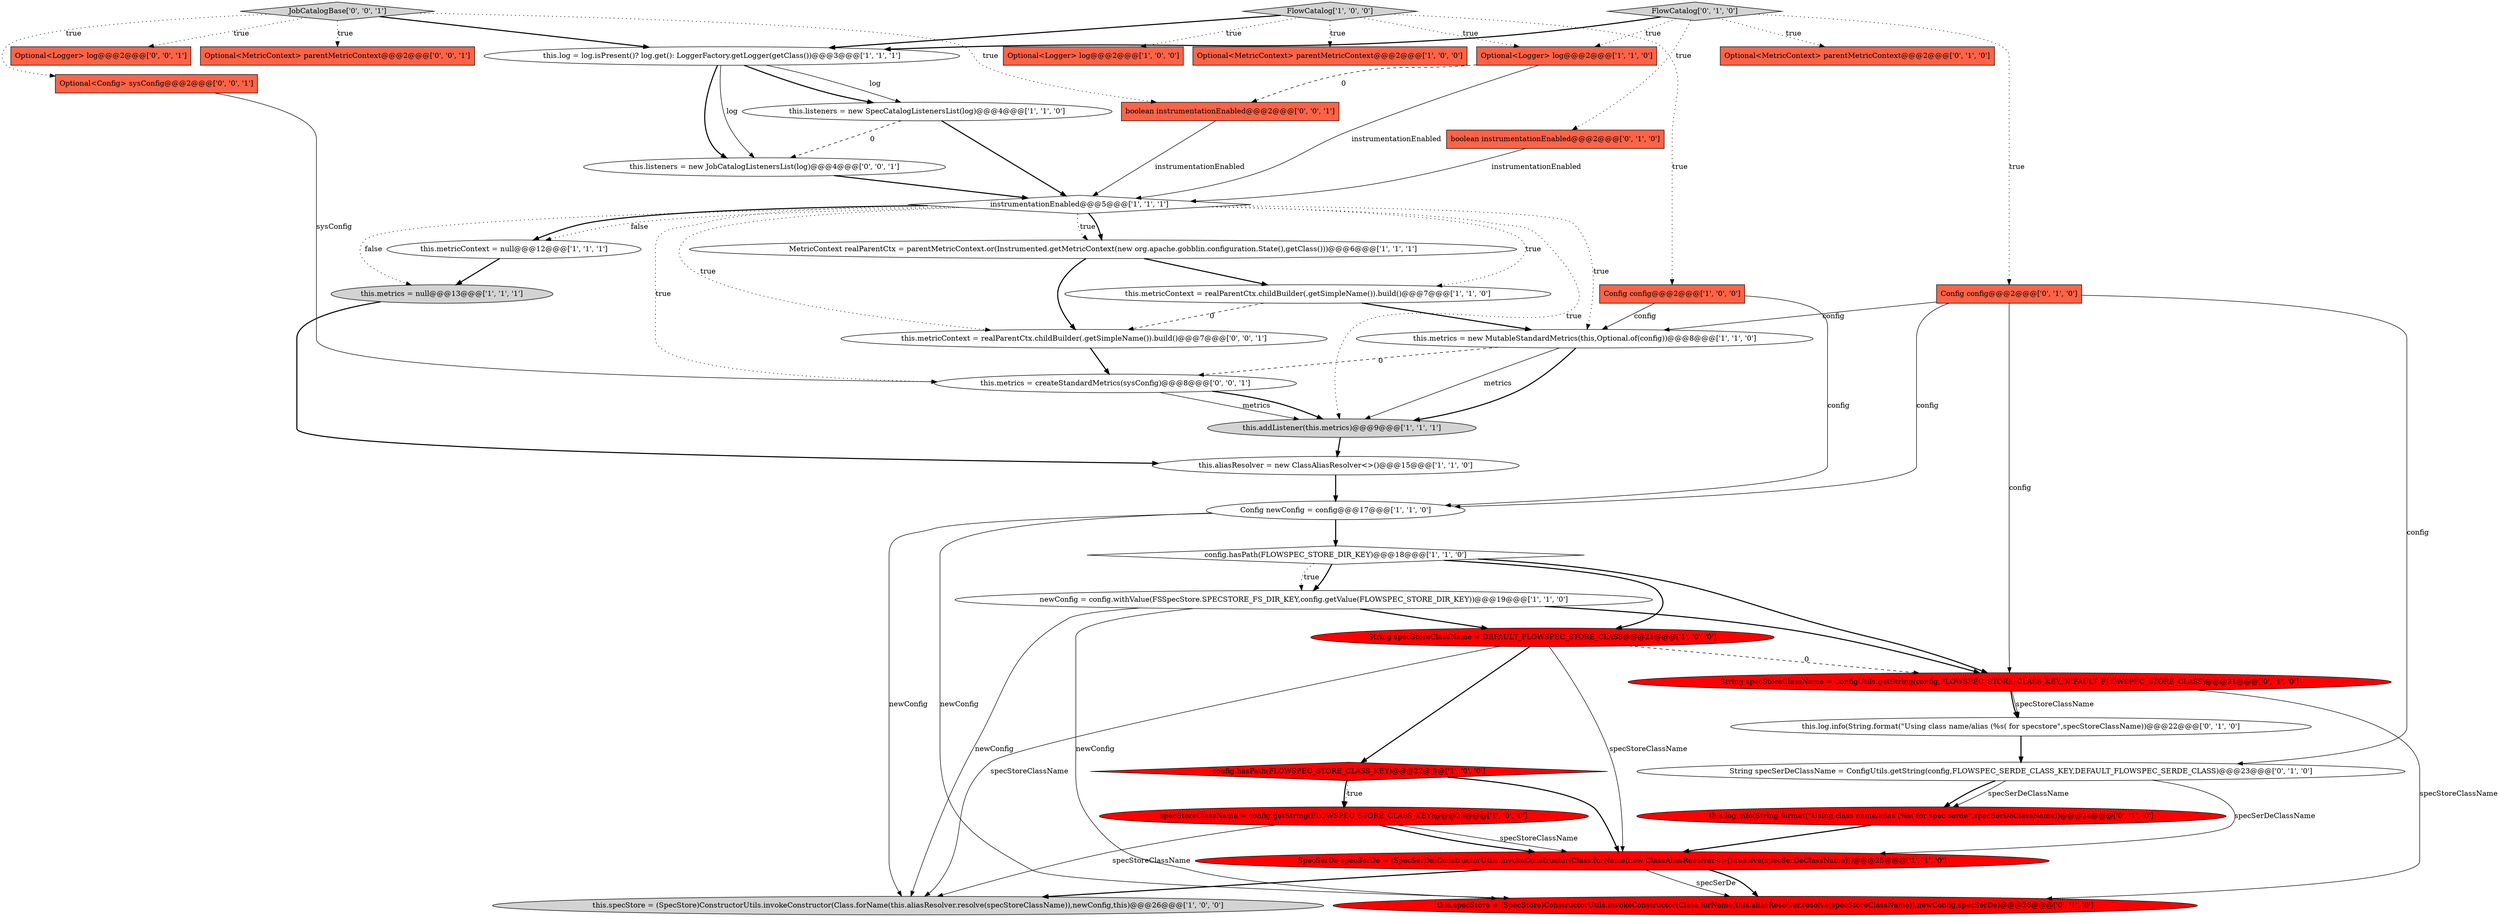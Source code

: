 digraph {
19 [style = filled, label = "this.aliasResolver = new ClassAliasResolver<>()@@@15@@@['1', '1', '0']", fillcolor = white, shape = ellipse image = "AAA0AAABBB1BBB"];
27 [style = filled, label = "this.specStore = (SpecStore)ConstructorUtils.invokeConstructor(Class.forName(this.aliasResolver.resolve(specStoreClassName)),newConfig,specSerDe)@@@26@@@['0', '1', '0']", fillcolor = red, shape = ellipse image = "AAA1AAABBB2BBB"];
3 [style = filled, label = "instrumentationEnabled@@@5@@@['1', '1', '1']", fillcolor = white, shape = diamond image = "AAA0AAABBB1BBB"];
12 [style = filled, label = "this.addListener(this.metrics)@@@9@@@['1', '1', '1']", fillcolor = lightgray, shape = ellipse image = "AAA0AAABBB1BBB"];
38 [style = filled, label = "boolean instrumentationEnabled@@@2@@@['0', '0', '1']", fillcolor = tomato, shape = box image = "AAA0AAABBB3BBB"];
10 [style = filled, label = "FlowCatalog['1', '0', '0']", fillcolor = lightgray, shape = diamond image = "AAA0AAABBB1BBB"];
28 [style = filled, label = "String specStoreClassName = ConfigUtils.getString(config,FLOWSPEC_STORE_CLASS_KEY,DEFAULT_FLOWSPEC_STORE_CLASS)@@@21@@@['0', '1', '0']", fillcolor = red, shape = ellipse image = "AAA1AAABBB2BBB"];
17 [style = filled, label = "Optional<Logger> log@@@2@@@['1', '0', '0']", fillcolor = tomato, shape = box image = "AAA0AAABBB1BBB"];
29 [style = filled, label = "String specSerDeClassName = ConfigUtils.getString(config,FLOWSPEC_SERDE_CLASS_KEY,DEFAULT_FLOWSPEC_SERDE_CLASS)@@@23@@@['0', '1', '0']", fillcolor = white, shape = ellipse image = "AAA0AAABBB2BBB"];
22 [style = filled, label = "this.log = log.isPresent()? log.get(): LoggerFactory.getLogger(getClass())@@@3@@@['1', '1', '1']", fillcolor = white, shape = ellipse image = "AAA0AAABBB1BBB"];
2 [style = filled, label = "Config newConfig = config@@@17@@@['1', '1', '0']", fillcolor = white, shape = ellipse image = "AAA0AAABBB1BBB"];
33 [style = filled, label = "JobCatalogBase['0', '0', '1']", fillcolor = lightgray, shape = diamond image = "AAA0AAABBB3BBB"];
36 [style = filled, label = "Optional<Logger> log@@@2@@@['0', '0', '1']", fillcolor = tomato, shape = box image = "AAA0AAABBB3BBB"];
9 [style = filled, label = "config.hasPath(FLOWSPEC_STORE_CLASS_KEY)@@@22@@@['1', '0', '0']", fillcolor = red, shape = diamond image = "AAA1AAABBB1BBB"];
11 [style = filled, label = "SpecSerDe specSerDe = (SpecSerDe)ConstructorUtils.invokeConstructor(Class.forName(new ClassAliasResolver<>().resolve(specSerDeClassName)))@@@25@@@['1', '1', '0']", fillcolor = red, shape = ellipse image = "AAA1AAABBB1BBB"];
5 [style = filled, label = "specStoreClassName = config.getString(FLOWSPEC_STORE_CLASS_KEY)@@@23@@@['1', '0', '0']", fillcolor = red, shape = ellipse image = "AAA1AAABBB1BBB"];
31 [style = filled, label = "FlowCatalog['0', '1', '0']", fillcolor = lightgray, shape = diamond image = "AAA0AAABBB2BBB"];
37 [style = filled, label = "Optional<MetricContext> parentMetricContext@@@2@@@['0', '0', '1']", fillcolor = tomato, shape = box image = "AAA0AAABBB3BBB"];
30 [style = filled, label = "this.log.info(String.format(\"Using class name/alias (%s( for spec serde\",specSerDeClassName))@@@24@@@['0', '1', '0']", fillcolor = red, shape = ellipse image = "AAA1AAABBB2BBB"];
35 [style = filled, label = "Optional<Config> sysConfig@@@2@@@['0', '0', '1']", fillcolor = tomato, shape = box image = "AAA0AAABBB3BBB"];
23 [style = filled, label = "Optional<MetricContext> parentMetricContext@@@2@@@['0', '1', '0']", fillcolor = tomato, shape = box image = "AAA0AAABBB2BBB"];
8 [style = filled, label = "newConfig = config.withValue(FSSpecStore.SPECSTORE_FS_DIR_KEY,config.getValue(FLOWSPEC_STORE_DIR_KEY))@@@19@@@['1', '1', '0']", fillcolor = white, shape = ellipse image = "AAA0AAABBB1BBB"];
14 [style = filled, label = "this.metricContext = null@@@12@@@['1', '1', '1']", fillcolor = white, shape = ellipse image = "AAA0AAABBB1BBB"];
20 [style = filled, label = "Optional<MetricContext> parentMetricContext@@@2@@@['1', '0', '0']", fillcolor = tomato, shape = box image = "AAA0AAABBB1BBB"];
26 [style = filled, label = "boolean instrumentationEnabled@@@2@@@['0', '1', '0']", fillcolor = tomato, shape = box image = "AAA0AAABBB2BBB"];
16 [style = filled, label = "this.metrics = new MutableStandardMetrics(this,Optional.of(config))@@@8@@@['1', '1', '0']", fillcolor = white, shape = ellipse image = "AAA0AAABBB1BBB"];
24 [style = filled, label = "this.log.info(String.format(\"Using class name/alias (%s( for specstore\",specStoreClassName))@@@22@@@['0', '1', '0']", fillcolor = white, shape = ellipse image = "AAA0AAABBB2BBB"];
25 [style = filled, label = "Config config@@@2@@@['0', '1', '0']", fillcolor = tomato, shape = box image = "AAA0AAABBB2BBB"];
34 [style = filled, label = "this.metrics = createStandardMetrics(sysConfig)@@@8@@@['0', '0', '1']", fillcolor = white, shape = ellipse image = "AAA0AAABBB3BBB"];
6 [style = filled, label = "this.listeners = new SpecCatalogListenersList(log)@@@4@@@['1', '1', '0']", fillcolor = white, shape = ellipse image = "AAA0AAABBB1BBB"];
1 [style = filled, label = "MetricContext realParentCtx = parentMetricContext.or(Instrumented.getMetricContext(new org.apache.gobblin.configuration.State(),getClass()))@@@6@@@['1', '1', '1']", fillcolor = white, shape = ellipse image = "AAA0AAABBB1BBB"];
13 [style = filled, label = "Config config@@@2@@@['1', '0', '0']", fillcolor = tomato, shape = box image = "AAA0AAABBB1BBB"];
4 [style = filled, label = "String specStoreClassName = DEFAULT_FLOWSPEC_STORE_CLASS@@@21@@@['1', '0', '0']", fillcolor = red, shape = ellipse image = "AAA1AAABBB1BBB"];
7 [style = filled, label = "config.hasPath(FLOWSPEC_STORE_DIR_KEY)@@@18@@@['1', '1', '0']", fillcolor = white, shape = diamond image = "AAA0AAABBB1BBB"];
0 [style = filled, label = "this.metrics = null@@@13@@@['1', '1', '1']", fillcolor = lightgray, shape = ellipse image = "AAA0AAABBB1BBB"];
21 [style = filled, label = "Optional<Logger> log@@@2@@@['1', '1', '0']", fillcolor = tomato, shape = box image = "AAA0AAABBB1BBB"];
32 [style = filled, label = "this.listeners = new JobCatalogListenersList(log)@@@4@@@['0', '0', '1']", fillcolor = white, shape = ellipse image = "AAA0AAABBB3BBB"];
15 [style = filled, label = "this.metricContext = realParentCtx.childBuilder(.getSimpleName()).build()@@@7@@@['1', '1', '0']", fillcolor = white, shape = ellipse image = "AAA0AAABBB1BBB"];
18 [style = filled, label = "this.specStore = (SpecStore)ConstructorUtils.invokeConstructor(Class.forName(this.aliasResolver.resolve(specStoreClassName)),newConfig,this)@@@26@@@['1', '0', '0']", fillcolor = lightgray, shape = ellipse image = "AAA0AAABBB1BBB"];
39 [style = filled, label = "this.metricContext = realParentCtx.childBuilder(.getSimpleName()).build()@@@7@@@['0', '0', '1']", fillcolor = white, shape = ellipse image = "AAA0AAABBB3BBB"];
4->18 [style = solid, label="specStoreClassName"];
6->3 [style = bold, label=""];
9->11 [style = bold, label=""];
29->30 [style = bold, label=""];
25->29 [style = solid, label="config"];
3->14 [style = dotted, label="false"];
7->8 [style = bold, label=""];
3->0 [style = dotted, label="false"];
3->34 [style = dotted, label="true"];
5->18 [style = solid, label="specStoreClassName"];
30->11 [style = bold, label=""];
31->21 [style = dotted, label="true"];
33->35 [style = dotted, label="true"];
10->20 [style = dotted, label="true"];
28->27 [style = solid, label="specStoreClassName"];
9->5 [style = bold, label=""];
8->4 [style = bold, label=""];
38->3 [style = solid, label="instrumentationEnabled"];
33->37 [style = dotted, label="true"];
32->3 [style = bold, label=""];
25->2 [style = solid, label="config"];
25->28 [style = solid, label="config"];
31->25 [style = dotted, label="true"];
8->28 [style = bold, label=""];
26->3 [style = solid, label="instrumentationEnabled"];
13->16 [style = solid, label="config"];
5->11 [style = solid, label="specStoreClassName"];
0->19 [style = bold, label=""];
39->34 [style = bold, label=""];
6->32 [style = dashed, label="0"];
22->32 [style = bold, label=""];
19->2 [style = bold, label=""];
21->3 [style = solid, label="instrumentationEnabled"];
11->18 [style = bold, label=""];
16->34 [style = dashed, label="0"];
28->24 [style = solid, label="specStoreClassName"];
31->23 [style = dotted, label="true"];
29->30 [style = solid, label="specSerDeClassName"];
28->24 [style = bold, label=""];
5->11 [style = bold, label=""];
33->38 [style = dotted, label="true"];
7->8 [style = dotted, label="true"];
3->1 [style = dotted, label="true"];
22->6 [style = bold, label=""];
1->39 [style = bold, label=""];
4->9 [style = bold, label=""];
8->27 [style = solid, label="newConfig"];
3->1 [style = bold, label=""];
16->12 [style = solid, label="metrics"];
35->34 [style = solid, label="sysConfig"];
8->18 [style = solid, label="newConfig"];
25->16 [style = solid, label="config"];
2->27 [style = solid, label="newConfig"];
21->38 [style = dashed, label="0"];
7->4 [style = bold, label=""];
13->2 [style = solid, label="config"];
4->28 [style = dashed, label="0"];
10->17 [style = dotted, label="true"];
7->28 [style = bold, label=""];
10->13 [style = dotted, label="true"];
22->32 [style = solid, label="log"];
3->15 [style = dotted, label="true"];
34->12 [style = solid, label="metrics"];
15->39 [style = dashed, label="0"];
2->18 [style = solid, label="newConfig"];
33->22 [style = bold, label=""];
9->5 [style = dotted, label="true"];
10->22 [style = bold, label=""];
29->11 [style = solid, label="specSerDeClassName"];
31->22 [style = bold, label=""];
1->15 [style = bold, label=""];
4->11 [style = solid, label="specStoreClassName"];
3->14 [style = bold, label=""];
24->29 [style = bold, label=""];
34->12 [style = bold, label=""];
15->16 [style = bold, label=""];
22->6 [style = solid, label="log"];
33->36 [style = dotted, label="true"];
14->0 [style = bold, label=""];
31->26 [style = dotted, label="true"];
11->27 [style = solid, label="specSerDe"];
3->39 [style = dotted, label="true"];
3->12 [style = dotted, label="true"];
2->7 [style = bold, label=""];
12->19 [style = bold, label=""];
10->21 [style = dotted, label="true"];
16->12 [style = bold, label=""];
3->16 [style = dotted, label="true"];
11->27 [style = bold, label=""];
}
